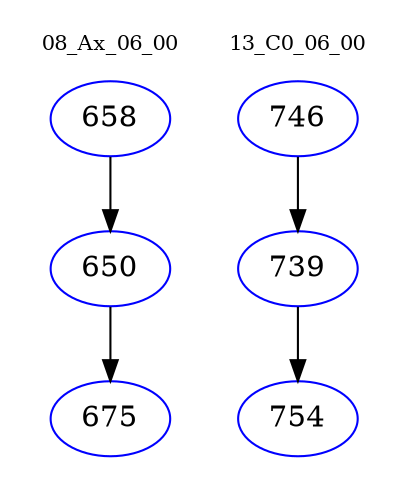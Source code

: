 digraph{
subgraph cluster_0 {
color = white
label = "08_Ax_06_00";
fontsize=10;
T0_658 [label="658", color="blue"]
T0_658 -> T0_650 [color="black"]
T0_650 [label="650", color="blue"]
T0_650 -> T0_675 [color="black"]
T0_675 [label="675", color="blue"]
}
subgraph cluster_1 {
color = white
label = "13_C0_06_00";
fontsize=10;
T1_746 [label="746", color="blue"]
T1_746 -> T1_739 [color="black"]
T1_739 [label="739", color="blue"]
T1_739 -> T1_754 [color="black"]
T1_754 [label="754", color="blue"]
}
}
